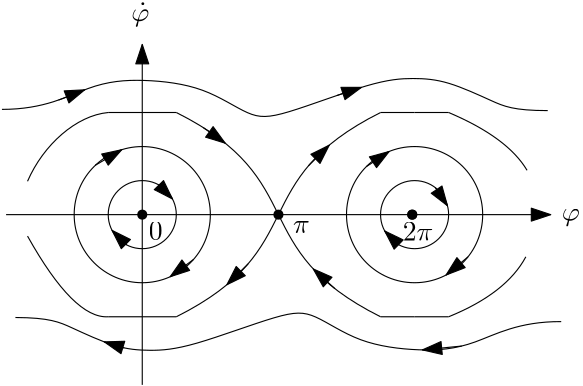 <?xml version="1.0"?>
<!DOCTYPE ipe SYSTEM "ipe.dtd">
<ipe version="70206" creator="Ipe 7.2.7">
<info created="D:20180209000729" modified="D:20180209000729"/>
<ipestyle name="basic">
<symbol name="arrow/arc(spx)">
<path stroke="sym-stroke" fill="sym-stroke" pen="sym-pen">
0 0 m
-1 0.333 l
-1 -0.333 l
h
</path>
</symbol>
<symbol name="arrow/farc(spx)">
<path stroke="sym-stroke" fill="white" pen="sym-pen">
0 0 m
-1 0.333 l
-1 -0.333 l
h
</path>
</symbol>
<symbol name="arrow/ptarc(spx)">
<path stroke="sym-stroke" fill="sym-stroke" pen="sym-pen">
0 0 m
-1 0.333 l
-0.8 0 l
-1 -0.333 l
h
</path>
</symbol>
<symbol name="arrow/fptarc(spx)">
<path stroke="sym-stroke" fill="white" pen="sym-pen">
0 0 m
-1 0.333 l
-0.8 0 l
-1 -0.333 l
h
</path>
</symbol>
<symbol name="mark/circle(sx)" transformations="translations">
<path fill="sym-stroke">
0.6 0 0 0.6 0 0 e
0.4 0 0 0.4 0 0 e
</path>
</symbol>
<symbol name="mark/disk(sx)" transformations="translations">
<path fill="sym-stroke">
0.6 0 0 0.6 0 0 e
</path>
</symbol>
<symbol name="mark/fdisk(sfx)" transformations="translations">
<group>
<path fill="sym-fill">
0.5 0 0 0.5 0 0 e
</path>
<path fill="sym-stroke" fillrule="eofill">
0.6 0 0 0.6 0 0 e
0.4 0 0 0.4 0 0 e
</path>
</group>
</symbol>
<symbol name="mark/box(sx)" transformations="translations">
<path fill="sym-stroke" fillrule="eofill">
-0.6 -0.6 m
0.6 -0.6 l
0.6 0.6 l
-0.6 0.6 l
h
-0.4 -0.4 m
0.4 -0.4 l
0.4 0.4 l
-0.4 0.4 l
h
</path>
</symbol>
<symbol name="mark/square(sx)" transformations="translations">
<path fill="sym-stroke">
-0.6 -0.6 m
0.6 -0.6 l
0.6 0.6 l
-0.6 0.6 l
h
</path>
</symbol>
<symbol name="mark/fsquare(sfx)" transformations="translations">
<group>
<path fill="sym-fill">
-0.5 -0.5 m
0.5 -0.5 l
0.5 0.5 l
-0.5 0.5 l
h
</path>
<path fill="sym-stroke" fillrule="eofill">
-0.6 -0.6 m
0.6 -0.6 l
0.6 0.6 l
-0.6 0.6 l
h
-0.4 -0.4 m
0.4 -0.4 l
0.4 0.4 l
-0.4 0.4 l
h
</path>
</group>
</symbol>
<symbol name="mark/cross(sx)" transformations="translations">
<group>
<path fill="sym-stroke">
-0.43 -0.57 m
0.57 0.43 l
0.43 0.57 l
-0.57 -0.43 l
h
</path>
<path fill="sym-stroke">
-0.43 0.57 m
0.57 -0.43 l
0.43 -0.57 l
-0.57 0.43 l
h
</path>
</group>
</symbol>
<symbol name="arrow/fnormal(spx)">
<path stroke="sym-stroke" fill="white" pen="sym-pen">
0 0 m
-1 0.333 l
-1 -0.333 l
h
</path>
</symbol>
<symbol name="arrow/pointed(spx)">
<path stroke="sym-stroke" fill="sym-stroke" pen="sym-pen">
0 0 m
-1 0.333 l
-0.8 0 l
-1 -0.333 l
h
</path>
</symbol>
<symbol name="arrow/fpointed(spx)">
<path stroke="sym-stroke" fill="white" pen="sym-pen">
0 0 m
-1 0.333 l
-0.8 0 l
-1 -0.333 l
h
</path>
</symbol>
<symbol name="arrow/linear(spx)">
<path stroke="sym-stroke" pen="sym-pen">
-1 0.333 m
0 0 l
-1 -0.333 l
</path>
</symbol>
<symbol name="arrow/fdouble(spx)">
<path stroke="sym-stroke" fill="white" pen="sym-pen">
0 0 m
-1 0.333 l
-1 -0.333 l
h
-1 0 m
-2 0.333 l
-2 -0.333 l
h
</path>
</symbol>
<symbol name="arrow/double(spx)">
<path stroke="sym-stroke" fill="sym-stroke" pen="sym-pen">
0 0 m
-1 0.333 l
-1 -0.333 l
h
-1 0 m
-2 0.333 l
-2 -0.333 l
h
</path>
</symbol>
<pen name="heavier" value="0.8"/>
<pen name="fat" value="1.2"/>
<pen name="ultrafat" value="2"/>
<symbolsize name="large" value="5"/>
<symbolsize name="small" value="2"/>
<symbolsize name="tiny" value="1.1"/>
<arrowsize name="large" value="10"/>
<arrowsize name="small" value="5"/>
<arrowsize name="tiny" value="3"/>
<color name="red" value="1 0 0"/>
<color name="green" value="0 1 0"/>
<color name="blue" value="0 0 1"/>
<color name="yellow" value="1 1 0"/>
<color name="orange" value="1 0.647 0"/>
<color name="gold" value="1 0.843 0"/>
<color name="purple" value="0.627 0.125 0.941"/>
<color name="gray" value="0.745"/>
<color name="brown" value="0.647 0.165 0.165"/>
<color name="navy" value="0 0 0.502"/>
<color name="pink" value="1 0.753 0.796"/>
<color name="seagreen" value="0.18 0.545 0.341"/>
<color name="turquoise" value="0.251 0.878 0.816"/>
<color name="violet" value="0.933 0.51 0.933"/>
<color name="darkblue" value="0 0 0.545"/>
<color name="darkcyan" value="0 0.545 0.545"/>
<color name="darkgray" value="0.663"/>
<color name="darkgreen" value="0 0.392 0"/>
<color name="darkmagenta" value="0.545 0 0.545"/>
<color name="darkorange" value="1 0.549 0"/>
<color name="darkred" value="0.545 0 0"/>
<color name="lightblue" value="0.678 0.847 0.902"/>
<color name="lightcyan" value="0.878 1 1"/>
<color name="lightgray" value="0.827"/>
<color name="lightgreen" value="0.565 0.933 0.565"/>
<color name="lightyellow" value="1 1 0.878"/>
<dashstyle name="dashed" value="[4] 0"/>
<dashstyle name="dotted" value="[1 3] 0"/>
<dashstyle name="dash dotted" value="[4 2 1 2] 0"/>
<dashstyle name="dash dot dotted" value="[4 2 1 2 1 2] 0"/>
<textsize name="large" value="\large"/>
<textsize name="Large" value="\Large"/>
<textsize name="LARGE" value="\LARGE"/>
<textsize name="huge" value="\huge"/>
<textsize name="Huge" value="\Huge"/>
<textsize name="small" value="\small"/>
<textsize name="footnote" value="\footnotesize"/>
<textsize name="tiny" value="\tiny"/>
<textstyle name="center" begin="\begin{center}" end="\end{center}"/>
<textstyle name="itemize" begin="\begin{itemize}" end="\end{itemize}"/>
<textstyle name="item" begin="\begin{itemize}\item{}" end="\end{itemize}"/>
<gridsize name="4 pts" value="4"/>
<gridsize name="8 pts (~3 mm)" value="8"/>
<gridsize name="16 pts (~6 mm)" value="16"/>
<gridsize name="32 pts (~12 mm)" value="32"/>
<gridsize name="10 pts (~3.5 mm)" value="10"/>
<gridsize name="20 pts (~7 mm)" value="20"/>
<gridsize name="14 pts (~5 mm)" value="14"/>
<gridsize name="28 pts (~10 mm)" value="28"/>
<gridsize name="56 pts (~20 mm)" value="56"/>
<anglesize name="90 deg" value="90"/>
<anglesize name="60 deg" value="60"/>
<anglesize name="45 deg" value="45"/>
<anglesize name="30 deg" value="30"/>
<anglesize name="22.5 deg" value="22.5"/>
<opacity name="10%" value="0.1"/>
<opacity name="30%" value="0.3"/>
<opacity name="50%" value="0.5"/>
<opacity name="75%" value="0.75"/>
<tiling name="falling" angle="-60" step="4" width="1"/>
<tiling name="rising" angle="30" step="4" width="1"/>
</ipestyle>
<page>
<layer name="alpha"/>
<view layers="alpha" active="alpha"/>
<path layer="alpha" matrix="0.765948 0 0 0.765948 14.5235 135.059" stroke="black" arrow="normal/normal">
64 256 m
320 256 l
</path>
<path matrix="0.765948 0 0 0.765948 14.5235 135.059" stroke="black">
32 0 0 32 128 256 e
</path>
<path matrix="0.765948 0 0 0.765948 14.5235 135.059" stroke="black">
16 0 0 16 128 256 e
</path>
<path matrix="0.765948 0 0 0.765948 14.5235 135.059" stroke="black">
16 0 0 16 256 256 e
</path>
<path matrix="0.765948 0 0 0.765948 14.5235 135.059" stroke="black">
32 0 0 32 256 256 e
</path>
<path matrix="0.765948 0 0 0.765948 14.5235 135.059" stroke="black">
144 208 m
176 224
192 256
208 288
240 304 c
</path>
<path matrix="0.765948 0 0 0.765948 14.5235 135.059" stroke="black">
240 208 m
208 224
192 256
176 288
144 304 c
</path>
<path matrix="0.765948 0 0 0.765948 14.5235 135.059" stroke="black">
240 304 m
256 304 l
</path>
<path matrix="0.765948 0 0 0.765948 14.5235 135.059" stroke="black">
240 208 m
256 208 l
</path>
<path matrix="0.765948 0 0 0.765948 14.5235 135.059" stroke="black">
144 208 m
128 208 l
</path>
<path matrix="0.765948 0 0 0.765948 14.5235 135.059" stroke="black">
144 304 m
128 304 l
</path>
<path matrix="0.765948 0 0 0.765948 14.5235 135.059" stroke="black">
256 304 m
272 304 l
</path>
<path matrix="0.765948 0 0 0.765948 14.5235 135.059" stroke="black">
256 208 m
272 208 l
</path>
<path matrix="0.765948 0 0 0.765948 14.5235 135.059" stroke="black">
272 208 m
299.119 219.003
308.281 236.182 c
</path>
<path matrix="0.765948 0 0 0.765948 14.5235 135.059" stroke="black">
272 304 m
299.692 292.299
308.854 276.838 c
</path>
<path matrix="0.765948 0 0 0.765948 14.5235 135.059" stroke="black">
128 304 m
112 304 l
</path>
<path matrix="0.765948 0 0 0.765948 14.5235 135.059" stroke="black">
128 208 m
112 208 l
</path>
<path matrix="0.765948 0 0 0.765948 14.5235 135.059" stroke="black">
112 208 m
95.8373 206.978
74.0775 245.916 c
</path>
<path matrix="0.765948 0 0 0.765948 14.5235 135.059" stroke="black">
112 304 m
96.9825 302.606
81.5216 288.863
74.0775 271.684 c
</path>
<path matrix="0.765948 0 0 0.765948 14.5235 135.059" stroke="black">
62.0524 305.469 m
82.0943 305.469
103.854 318.067
128 320
157.681 316.349
178.868 301.461
191.466 301.461
237.848 319.212
255.6 320.358
271.061 319.212
293.393 308.905
302.555 304.897
318.588 304.897 c
</path>
<path matrix="-0.765937 0.00404836 -0.00404836 -0.765937 312.156 526.354" stroke="black">
62.0524 305.469 m
82.0943 305.469
103.854 318.067
128 320
157.681 316.349
178.868 301.461
191.466 301.461
237.848 319.212
255.6 320.358
271.061 319.212
293.393 308.905
302.555 304.897
318.588 304.897 c
</path>
<path matrix="0.765948 0 0 0.765948 14.5235 135.059" stroke="black" arrow="normal/normal">
128 176 m
128 336 l
</path>
<text matrix="0.765948 0 0 0.765948 10.6027 131.138" transformations="translations" pos="128 352" stroke="black" type="label" width="6.517" height="6.661" depth="1.93" valign="baseline" style="math">\dot \varphi</text>
<text matrix="0.765948 0 0 0.765948 6.24628 132.88" transformations="translations" pos="336 256" stroke="black" type="label" width="6.517" height="4.297" depth="1.93" valign="baseline" style="math">\varphi</text>
<path matrix="0.765948 0 0 0.765948 14.5235 135.059" stroke="black" cap="1">
106.022 279.258 m
106.022 279.258 l
</path>
<path matrix="0.765948 0 0 0.765948 14.5235 135.059" stroke="black" arrow="normal/normal">
106.022 279.258 m
118.343 286.508 l
</path>
<path matrix="0.765948 0 0 0.765948 14.5235 135.059" stroke="black" arrow="normal/normal">
152.117 234.968 m
141.111 226.809 l
</path>
<path matrix="0.765948 0 0 0.765948 14.5235 135.059" stroke="black" arrow="normal/normal">
135.655 270.05 m
142.213 263.348 l
</path>
<path matrix="0.765948 0 0 0.765948 14.5235 135.059" stroke="black" arrow="normal/normal">
120.684 241.771 m
113.815 248.599 l
</path>
<path matrix="0.765948 0 0 0.765948 14.5235 135.059" stroke="black" arrow="normal/normal">
233.294 278.549 m
244.051 285.685 l
</path>
<path matrix="0.765948 0 0 0.765948 14.5235 135.059" stroke="black" arrow="normal/normal">
281.115 236.17 m
270.794 227.625 l
</path>
<path matrix="0.765948 0 0 0.765948 14.5235 135.059" stroke="black" arrow="normal/normal">
248.676 241.774 m
241.964 248.32 l
</path>
<path matrix="0.765948 0 0 0.765948 14.5235 135.059" stroke="black" arrow="normal/normal">
265.683 268.738 m
271.444 260.181 l
</path>
<path matrix="0.765948 0 0 0.765948 14.5235 135.059" stroke="black" arrow="normal/normal">
88.6556 309.859 m
100.935 314.671 l
</path>
<path matrix="0.765948 0 0 0.765948 14.5235 135.059" stroke="black" arrow="normal/normal">
219.482 312 m
231.009 315.82 l
</path>
<path matrix="0.765948 0 0 0.765948 14.5235 135.059" stroke="black" arrow="normal/normal">
119.534 193.37 m
110.139 196.205 l
</path>
<path matrix="0.765948 0 0 0.765948 14.5235 135.059" stroke="black" arrow="normal/normal">
278.169 194.243 m
259.613 192.43 l
</path>
<path matrix="0.765948 0 0 0.765948 14.5235 135.059" stroke="black" arrow="normal/normal">
156.687 296.91 m
166.979 289.591 l
</path>
<path matrix="0.765948 0 0 0.765948 14.5235 135.059" stroke="black" arrow="normal/normal">
177.759 232.881 m
167.775 223.061 l
</path>
<path matrix="0.765948 0 0 0.765948 14.5235 135.059" stroke="black" arrow="normal/normal">
206.052 278.895 m
215.889 288.659 l
</path>
<path matrix="0.765948 0 0 0.765948 14.5235 135.059" stroke="black" arrow="normal/normal">
218.58 221.173 m
208.369 230.478 l
</path>
<text matrix="1.57563 0 0 1.57563 -28.5253 -178.635" transformations="translations" pos="124 319.346" stroke="black" type="label" width="6.036" height="4.289" depth="0" valign="baseline" style="math">\pi</text>
<use matrix="1.57563 0 0 1.57563 -35.719 -155.342" name="mark/disk(sx)" pos="155.796 308.755" size="normal" stroke="black"/>
<use matrix="1.57563 0 0 1.57563 -35.719 -155.342" name="mark/disk(sx)" pos="155.796 308.755" size="normal" stroke="black"/>
<use matrix="1.57563 0 0 1.57563 -35.719 -155.342" name="mark/disk(sx)" pos="94.111 308.755" size="normal" stroke="black"/>
<use matrix="1.57563 0 0 1.57563 -35.719 -155.342" name="mark/disk(sx)" pos="125.223 308.755" size="normal" stroke="black"/>
<text matrix="1.57563 0 0 1.57563 -33.4738 -136.501" transformations="translations" pos="152.202 290.867" stroke="black" type="label" width="11.018" height="6.42" depth="0" valign="baseline" style="math">2\pi</text>
<text matrix="1.57563 0 0 1.57563 -14.2311 -136.762" transformations="translations" pos="81.9735 291.144" stroke="black" type="label" width="4.981" height="6.42" depth="0" valign="baseline" style="math">0</text>
</page>
</ipe>
